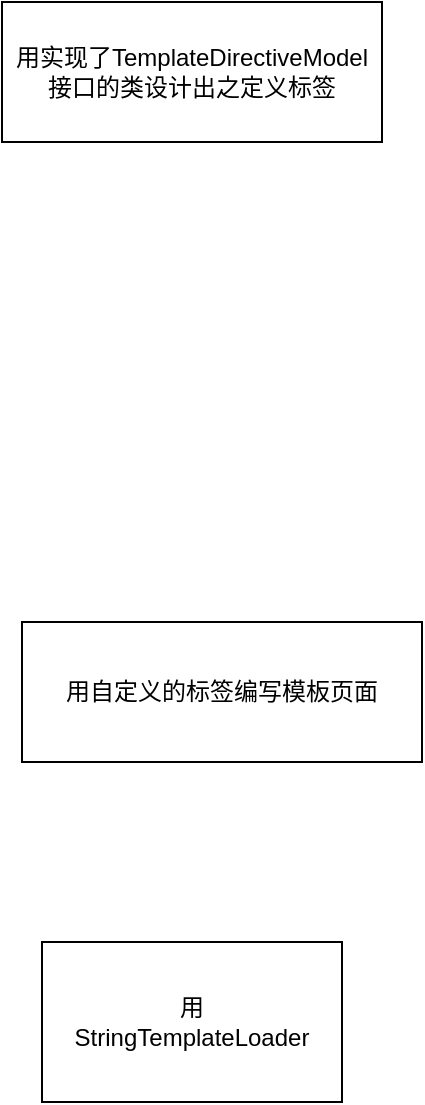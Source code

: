 <mxfile version="14.1.2" type="github">
  <diagram id="BFApHqj2zQGc14RBueJt" name="Page-1">
    <mxGraphModel dx="1422" dy="794" grid="1" gridSize="10" guides="1" tooltips="1" connect="1" arrows="1" fold="1" page="1" pageScale="1" pageWidth="827" pageHeight="1169" math="0" shadow="0">
      <root>
        <mxCell id="0" />
        <mxCell id="1" parent="0" />
        <mxCell id="bmER2QPOODZpMXa38-fE-2" value="用&lt;br&gt;StringTemplateLoader" style="rounded=0;whiteSpace=wrap;html=1;fillColor=none;strokeColor=#000000;" vertex="1" parent="1">
          <mxGeometry x="100" y="550" width="150" height="80" as="geometry" />
        </mxCell>
        <mxCell id="bmER2QPOODZpMXa38-fE-6" value="用自定义的标签编写模板页面" style="rounded=0;whiteSpace=wrap;html=1;" vertex="1" parent="1">
          <mxGeometry x="90" y="390" width="200" height="70" as="geometry" />
        </mxCell>
        <mxCell id="bmER2QPOODZpMXa38-fE-7" value="用实现了TemplateDirectiveModel接口的类设计出之定义标签" style="rounded=0;whiteSpace=wrap;html=1;strokeColor=#000000;fillColor=none;" vertex="1" parent="1">
          <mxGeometry x="80" y="80" width="190" height="70" as="geometry" />
        </mxCell>
      </root>
    </mxGraphModel>
  </diagram>
</mxfile>
